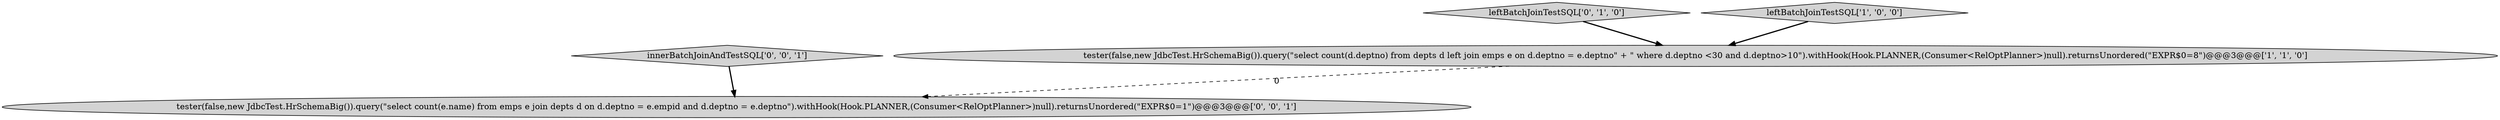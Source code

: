 digraph {
1 [style = filled, label = "tester(false,new JdbcTest.HrSchemaBig()).query(\"select count(d.deptno) from depts d left join emps e on d.deptno = e.deptno\" + \" where d.deptno <30 and d.deptno>10\").withHook(Hook.PLANNER,(Consumer<RelOptPlanner>)null).returnsUnordered(\"EXPR$0=8\")@@@3@@@['1', '1', '0']", fillcolor = lightgray, shape = ellipse image = "AAA0AAABBB1BBB"];
3 [style = filled, label = "innerBatchJoinAndTestSQL['0', '0', '1']", fillcolor = lightgray, shape = diamond image = "AAA0AAABBB3BBB"];
2 [style = filled, label = "leftBatchJoinTestSQL['0', '1', '0']", fillcolor = lightgray, shape = diamond image = "AAA0AAABBB2BBB"];
0 [style = filled, label = "leftBatchJoinTestSQL['1', '0', '0']", fillcolor = lightgray, shape = diamond image = "AAA0AAABBB1BBB"];
4 [style = filled, label = "tester(false,new JdbcTest.HrSchemaBig()).query(\"select count(e.name) from emps e join depts d on d.deptno = e.empid and d.deptno = e.deptno\").withHook(Hook.PLANNER,(Consumer<RelOptPlanner>)null).returnsUnordered(\"EXPR$0=1\")@@@3@@@['0', '0', '1']", fillcolor = lightgray, shape = ellipse image = "AAA0AAABBB3BBB"];
1->4 [style = dashed, label="0"];
3->4 [style = bold, label=""];
0->1 [style = bold, label=""];
2->1 [style = bold, label=""];
}
